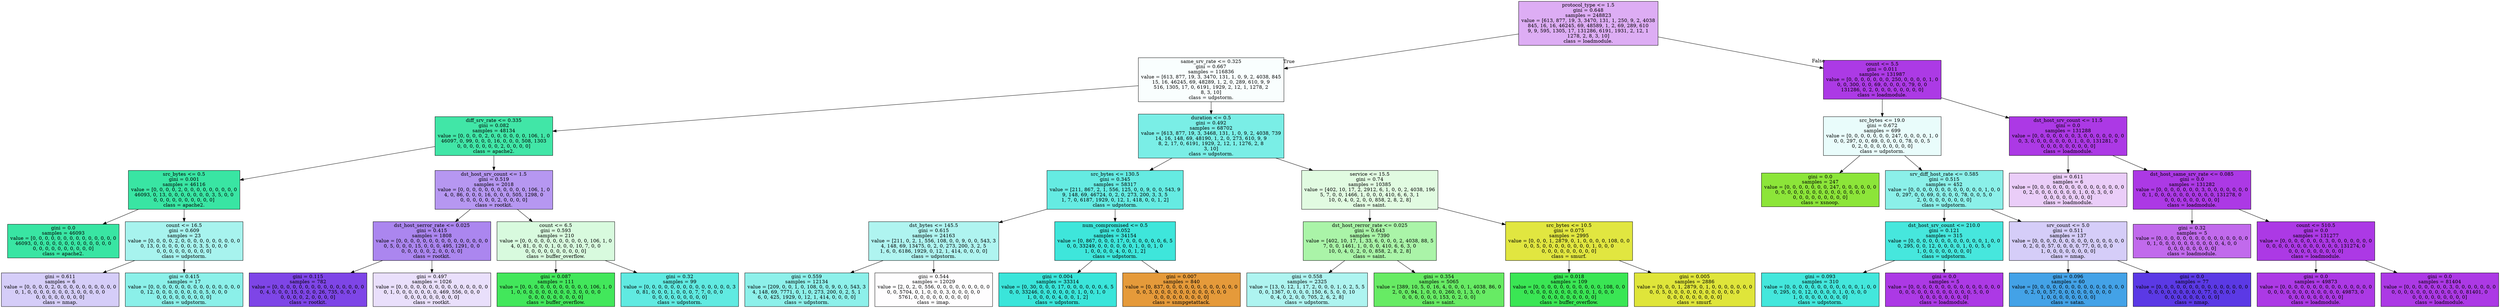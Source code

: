 digraph Tree {
node [shape=box, style="filled", color="black"] ;
0 [label="protocol_type <= 1.5\ngini = 0.648\nsamples = 248823\nvalue = [613, 877, 19, 3, 3470, 131, 1, 250, 9, 2, 4038\n845, 16, 16, 46245, 69, 48589, 1, 2, 69, 289, 610\n9, 9, 595, 1305, 17, 131286, 6191, 1931, 2, 12, 1\n1278, 2, 8, 3, 10]\nclass = loadmodule.", fillcolor="#ac39e569"] ;
1 [label="same_srv_rate <= 0.325\ngini = 0.667\nsamples = 116836\nvalue = [613, 877, 19, 3, 3470, 131, 1, 0, 9, 2, 4038, 845\n15, 16, 46245, 69, 48289, 1, 2, 0, 289, 610, 9, 9\n516, 1305, 17, 0, 6191, 1929, 2, 12, 1, 1278, 2\n8, 3, 10]\nclass = udpstorm.", fillcolor="#39e5da07"] ;
0 -> 1 [labeldistance=2.5, labelangle=45, headlabel="True"] ;
2 [label="diff_srv_rate <= 0.335\ngini = 0.082\nsamples = 48134\nvalue = [0, 0, 0, 0, 2, 0, 0, 0, 0, 0, 0, 106, 1, 0\n46097, 0, 99, 0, 0, 0, 16, 0, 0, 0, 508, 1303\n0, 0, 0, 0, 0, 0, 0, 2, 0, 0, 0, 0]\nclass = apache2.", fillcolor="#39e5a3f4"] ;
1 -> 2 ;
3 [label="src_bytes <= 0.5\ngini = 0.001\nsamples = 46116\nvalue = [0, 0, 0, 0, 2, 0, 0, 0, 0, 0, 0, 0, 0, 0\n46093, 0, 13, 0, 0, 0, 0, 0, 0, 0, 3, 5, 0, 0\n0, 0, 0, 0, 0, 0, 0, 0, 0, 0]\nclass = apache2.", fillcolor="#39e5a3ff"] ;
2 -> 3 ;
4 [label="gini = 0.0\nsamples = 46093\nvalue = [0, 0, 0, 0, 0, 0, 0, 0, 0, 0, 0, 0, 0, 0\n46093, 0, 0, 0, 0, 0, 0, 0, 0, 0, 0, 0, 0, 0\n0, 0, 0, 0, 0, 0, 0, 0, 0, 0]\nclass = apache2.", fillcolor="#39e5a3ff"] ;
3 -> 4 ;
5 [label="count <= 16.5\ngini = 0.609\nsamples = 23\nvalue = [0, 0, 0, 0, 2, 0, 0, 0, 0, 0, 0, 0, 0, 0, 0\n0, 13, 0, 0, 0, 0, 0, 0, 0, 3, 5, 0, 0, 0\n0, 0, 0, 0, 0, 0, 0, 0, 0]\nclass = udpstorm.", fillcolor="#39e5da71"] ;
3 -> 5 ;
6 [label="gini = 0.611\nsamples = 6\nvalue = [0, 0, 0, 0, 2, 0, 0, 0, 0, 0, 0, 0, 0, 0, 0\n0, 1, 0, 0, 0, 0, 0, 0, 0, 3, 0, 0, 0, 0, 0\n0, 0, 0, 0, 0, 0, 0, 0]\nclass = nmap.", fillcolor="#5b39e540"] ;
5 -> 6 ;
7 [label="gini = 0.415\nsamples = 17\nvalue = [0, 0, 0, 0, 0, 0, 0, 0, 0, 0, 0, 0, 0, 0, 0\n0, 12, 0, 0, 0, 0, 0, 0, 0, 0, 5, 0, 0, 0\n0, 0, 0, 0, 0, 0, 0, 0, 0]\nclass = udpstorm.", fillcolor="#39e5da95"] ;
5 -> 7 ;
8 [label="dst_host_srv_count <= 1.5\ngini = 0.519\nsamples = 2018\nvalue = [0, 0, 0, 0, 0, 0, 0, 0, 0, 0, 0, 106, 1, 0\n4, 0, 86, 0, 0, 0, 16, 0, 0, 0, 505, 1298, 0\n0, 0, 0, 0, 0, 0, 2, 0, 0, 0, 0]\nclass = rootkit.", fillcolor="#7539e586"] ;
2 -> 8 ;
9 [label="dst_host_serror_rate <= 0.025\ngini = 0.415\nsamples = 1808\nvalue = [0, 0, 0, 0, 0, 0, 0, 0, 0, 0, 0, 0, 0, 0, 0\n0, 5, 0, 0, 0, 15, 0, 0, 0, 495, 1291, 0, 0\n0, 0, 0, 0, 0, 2, 0, 0, 0, 0]\nclass = rootkit.", fillcolor="#7539e59b"] ;
8 -> 9 ;
10 [label="gini = 0.115\nsamples = 782\nvalue = [0, 0, 0, 0, 0, 0, 0, 0, 0, 0, 0, 0, 0, 0, 0\n0, 4, 0, 0, 0, 15, 0, 0, 0, 26, 735, 0, 0, 0\n0, 0, 0, 0, 2, 0, 0, 0, 0]\nclass = rootkit.", fillcolor="#7539e5ef"] ;
9 -> 10 ;
11 [label="gini = 0.497\nsamples = 1026\nvalue = [0, 0, 0, 0, 0, 0, 0, 0, 0, 0, 0, 0, 0, 0, 0\n0, 1, 0, 0, 0, 0, 0, 0, 0, 469, 556, 0, 0, 0\n0, 0, 0, 0, 0, 0, 0, 0, 0]\nclass = rootkit.", fillcolor="#7539e528"] ;
9 -> 11 ;
12 [label="count <= 6.5\ngini = 0.593\nsamples = 210\nvalue = [0, 0, 0, 0, 0, 0, 0, 0, 0, 0, 0, 106, 1, 0\n4, 0, 81, 0, 0, 0, 1, 0, 0, 0, 10, 7, 0, 0\n0, 0, 0, 0, 0, 0, 0, 0, 0, 0]\nclass = buffer_overflow.", fillcolor="#39e55331"] ;
8 -> 12 ;
13 [label="gini = 0.087\nsamples = 111\nvalue = [0, 0, 0, 0, 0, 0, 0, 0, 0, 0, 0, 106, 1, 0\n1, 0, 0, 0, 0, 0, 0, 0, 0, 0, 3, 0, 0, 0, 0\n0, 0, 0, 0, 0, 0, 0, 0, 0]\nclass = buffer_overflow.", fillcolor="#39e553f3"] ;
12 -> 13 ;
14 [label="gini = 0.32\nsamples = 99\nvalue = [0, 0, 0, 0, 0, 0, 0, 0, 0, 0, 0, 0, 0, 0, 3\n0, 81, 0, 0, 0, 1, 0, 0, 0, 7, 7, 0, 0, 0\n0, 0, 0, 0, 0, 0, 0, 0, 0]\nclass = udpstorm.", fillcolor="#39e5dacd"] ;
12 -> 14 ;
15 [label="duration <= 0.5\ngini = 0.492\nsamples = 68702\nvalue = [613, 877, 19, 3, 3468, 131, 1, 0, 9, 2, 4038, 739\n14, 16, 148, 69, 48190, 1, 2, 0, 273, 610, 9, 9\n8, 2, 17, 0, 6191, 1929, 2, 12, 1, 1276, 2, 8\n3, 10]\nclass = udpstorm.", fillcolor="#39e5daab"] ;
1 -> 15 ;
16 [label="src_bytes <= 130.5\ngini = 0.345\nsamples = 58317\nvalue = [211, 867, 2, 1, 556, 125, 0, 0, 9, 0, 0, 543, 9\n9, 148, 69, 46724, 0, 2, 0, 273, 200, 3, 3, 5\n1, 7, 0, 6187, 1929, 0, 12, 1, 418, 0, 0, 1, 2]\nclass = udpstorm.", fillcolor="#39e5dac6"] ;
15 -> 16 ;
17 [label="dst_bytes <= 145.5\ngini = 0.615\nsamples = 24163\nvalue = [211, 0, 2, 1, 556, 108, 0, 0, 9, 0, 0, 543, 3\n4, 148, 69, 13475, 0, 2, 0, 273, 200, 3, 2, 5\n1, 6, 0, 6186, 1929, 0, 12, 1, 414, 0, 0, 0, 0]\nclass = udpstorm.", fillcolor="#39e5da67"] ;
16 -> 17 ;
18 [label="gini = 0.559\nsamples = 12134\nvalue = [209, 0, 0, 1, 0, 108, 0, 0, 9, 0, 0, 543, 3\n4, 148, 69, 7771, 0, 1, 0, 273, 200, 0, 2, 5, 1\n6, 0, 425, 1929, 0, 12, 1, 414, 0, 0, 0, 0]\nclass = udpstorm.", fillcolor="#39e5da92"] ;
17 -> 18 ;
19 [label="gini = 0.544\nsamples = 12029\nvalue = [2, 0, 2, 0, 556, 0, 0, 0, 0, 0, 0, 0, 0, 0\n0, 0, 5704, 0, 1, 0, 0, 0, 3, 0, 0, 0, 0, 0\n5761, 0, 0, 0, 0, 0, 0, 0, 0, 0]\nclass = imap.", fillcolor="#c839e502"] ;
17 -> 19 ;
20 [label="num_compromised <= 0.5\ngini = 0.052\nsamples = 34154\nvalue = [0, 867, 0, 0, 0, 17, 0, 0, 0, 0, 0, 0, 6, 5\n0, 0, 33249, 0, 0, 0, 0, 0, 0, 1, 0, 0, 1, 0\n1, 0, 0, 0, 0, 4, 0, 0, 1, 2]\nclass = udpstorm.", fillcolor="#39e5daf8"] ;
16 -> 20 ;
21 [label="gini = 0.004\nsamples = 33314\nvalue = [0, 30, 0, 0, 0, 17, 0, 0, 0, 0, 0, 0, 6, 5\n0, 0, 33246, 0, 0, 0, 0, 0, 0, 1, 0, 0, 1, 0\n1, 0, 0, 0, 0, 4, 0, 0, 1, 2]\nclass = udpstorm.", fillcolor="#39e5dafe"] ;
20 -> 21 ;
22 [label="gini = 0.007\nsamples = 840\nvalue = [0, 837, 0, 0, 0, 0, 0, 0, 0, 0, 0, 0, 0, 0\n0, 0, 3, 0, 0, 0, 0, 0, 0, 0, 0, 0, 0, 0, 0\n0, 0, 0, 0, 0, 0, 0, 0, 0]\nclass = snmpgetattack.", fillcolor="#e59a39fe"] ;
20 -> 22 ;
23 [label="service <= 15.5\ngini = 0.74\nsamples = 10385\nvalue = [402, 10, 17, 2, 2912, 6, 1, 0, 0, 2, 4038, 196\n5, 7, 0, 0, 1466, 1, 0, 0, 0, 410, 6, 6, 3, 1\n10, 0, 4, 0, 2, 0, 0, 858, 2, 8, 2, 8]\nclass = saint.", fillcolor="#3ce53926"] ;
15 -> 23 ;
24 [label="dst_host_rerror_rate <= 0.025\ngini = 0.643\nsamples = 7390\nvalue = [402, 10, 17, 1, 33, 6, 0, 0, 0, 2, 4038, 88, 5\n7, 0, 0, 1461, 1, 0, 0, 0, 410, 6, 6, 3, 0\n10, 0, 4, 0, 2, 0, 0, 858, 2, 8, 2, 8]\nclass = saint.", fillcolor="#3ce5396f"] ;
23 -> 24 ;
25 [label="gini = 0.558\nsamples = 2325\nvalue = [13, 0, 12, 1, 17, 2, 0, 0, 0, 1, 0, 2, 5, 5\n0, 0, 1367, 0, 0, 0, 0, 150, 6, 5, 0, 0, 10\n0, 4, 0, 2, 0, 0, 705, 2, 6, 2, 8]\nclass = udpstorm.", fillcolor="#39e5da68"] ;
24 -> 25 ;
26 [label="gini = 0.354\nsamples = 5065\nvalue = [389, 10, 5, 0, 16, 4, 0, 0, 0, 1, 4038, 86, 0\n2, 0, 0, 94, 1, 0, 0, 0, 260, 0, 1, 3, 0, 0\n0, 0, 0, 0, 0, 0, 153, 0, 2, 0, 0]\nclass = saint.", fillcolor="#3ce539c7"] ;
24 -> 26 ;
27 [label="src_bytes <= 10.5\ngini = 0.075\nsamples = 2995\nvalue = [0, 0, 0, 1, 2879, 0, 1, 0, 0, 0, 0, 108, 0, 0\n0, 0, 5, 0, 0, 0, 0, 0, 0, 0, 0, 1, 0, 0, 0\n0, 0, 0, 0, 0, 0, 0, 0, 0]\nclass = smurf.", fillcolor="#dfe539f5"] ;
23 -> 27 ;
28 [label="gini = 0.018\nsamples = 109\nvalue = [0, 0, 0, 0, 0, 0, 0, 0, 0, 0, 0, 108, 0, 0\n0, 0, 0, 0, 0, 0, 0, 0, 0, 0, 0, 1, 0, 0, 0\n0, 0, 0, 0, 0, 0, 0, 0, 0]\nclass = buffer_overflow.", fillcolor="#39e553fd"] ;
27 -> 28 ;
29 [label="gini = 0.005\nsamples = 2886\nvalue = [0, 0, 0, 1, 2879, 0, 1, 0, 0, 0, 0, 0, 0, 0\n0, 0, 5, 0, 0, 0, 0, 0, 0, 0, 0, 0, 0, 0, 0\n0, 0, 0, 0, 0, 0, 0, 0, 0]\nclass = smurf.", fillcolor="#dfe539fe"] ;
27 -> 29 ;
30 [label="count <= 5.5\ngini = 0.011\nsamples = 131987\nvalue = [0, 0, 0, 0, 0, 0, 0, 250, 0, 0, 0, 0, 1, 0\n0, 0, 300, 0, 0, 69, 0, 0, 0, 0, 79, 0, 0\n131286, 0, 2, 0, 0, 0, 0, 0, 0, 0, 0]\nclass = loadmodule.", fillcolor="#ac39e5fe"] ;
0 -> 30 [labeldistance=2.5, labelangle=-45, headlabel="False"] ;
31 [label="src_bytes <= 19.0\ngini = 0.672\nsamples = 699\nvalue = [0, 0, 0, 0, 0, 0, 0, 247, 0, 0, 0, 0, 1, 0\n0, 0, 297, 0, 0, 69, 0, 0, 0, 0, 78, 0, 0, 5\n0, 2, 0, 0, 0, 0, 0, 0, 0, 0]\nclass = udpstorm.", fillcolor="#39e5da1c"] ;
30 -> 31 ;
32 [label="gini = 0.0\nsamples = 247\nvalue = [0, 0, 0, 0, 0, 0, 0, 247, 0, 0, 0, 0, 0, 0\n0, 0, 0, 0, 0, 0, 0, 0, 0, 0, 0, 0, 0, 0, 0\n0, 0, 0, 0, 0, 0, 0, 0, 0]\nclass = xsnoop.", fillcolor="#8ce539ff"] ;
31 -> 32 ;
33 [label="srv_diff_host_rate <= 0.585\ngini = 0.515\nsamples = 452\nvalue = [0, 0, 0, 0, 0, 0, 0, 0, 0, 0, 0, 0, 1, 0, 0\n0, 297, 0, 0, 69, 0, 0, 0, 0, 78, 0, 0, 5, 0\n2, 0, 0, 0, 0, 0, 0, 0, 0]\nclass = udpstorm.", fillcolor="#39e5da95"] ;
31 -> 33 ;
34 [label="dst_host_srv_count <= 210.0\ngini = 0.121\nsamples = 315\nvalue = [0, 0, 0, 0, 0, 0, 0, 0, 0, 0, 0, 0, 1, 0, 0\n0, 295, 0, 0, 12, 0, 0, 0, 0, 1, 0, 0, 5, 0\n1, 0, 0, 0, 0, 0, 0, 0, 0]\nclass = udpstorm.", fillcolor="#39e5daee"] ;
33 -> 34 ;
35 [label="gini = 0.093\nsamples = 310\nvalue = [0, 0, 0, 0, 0, 0, 0, 0, 0, 0, 0, 0, 1, 0, 0\n0, 295, 0, 0, 12, 0, 0, 0, 0, 1, 0, 0, 0, 0\n1, 0, 0, 0, 0, 0, 0, 0, 0]\nclass = udpstorm.", fillcolor="#39e5daf2"] ;
34 -> 35 ;
36 [label="gini = 0.0\nsamples = 5\nvalue = [0, 0, 0, 0, 0, 0, 0, 0, 0, 0, 0, 0, 0, 0, 0\n0, 0, 0, 0, 0, 0, 0, 0, 0, 0, 0, 0, 5, 0, 0\n0, 0, 0, 0, 0, 0, 0, 0]\nclass = loadmodule.", fillcolor="#ac39e5ff"] ;
34 -> 36 ;
37 [label="srv_count <= 5.0\ngini = 0.511\nsamples = 137\nvalue = [0, 0, 0, 0, 0, 0, 0, 0, 0, 0, 0, 0, 0, 0, 0\n0, 2, 0, 0, 57, 0, 0, 0, 0, 77, 0, 0, 0, 0\n1, 0, 0, 0, 0, 0, 0, 0, 0]\nclass = nmap.", fillcolor="#5b39e540"] ;
33 -> 37 ;
38 [label="gini = 0.096\nsamples = 60\nvalue = [0, 0, 0, 0, 0, 0, 0, 0, 0, 0, 0, 0, 0, 0, 0\n0, 2, 0, 0, 57, 0, 0, 0, 0, 0, 0, 0, 0, 0\n1, 0, 0, 0, 0, 0, 0, 0, 0]\nclass = satan.", fillcolor="#399de5f2"] ;
37 -> 38 ;
39 [label="gini = 0.0\nsamples = 77\nvalue = [0, 0, 0, 0, 0, 0, 0, 0, 0, 0, 0, 0, 0, 0, 0\n0, 0, 0, 0, 0, 0, 0, 0, 0, 77, 0, 0, 0, 0\n0, 0, 0, 0, 0, 0, 0, 0, 0]\nclass = nmap.", fillcolor="#5b39e5ff"] ;
37 -> 39 ;
40 [label="dst_host_srv_count <= 11.5\ngini = 0.0\nsamples = 131288\nvalue = [0, 0, 0, 0, 0, 0, 0, 3, 0, 0, 0, 0, 0, 0, 0\n0, 3, 0, 0, 0, 0, 0, 0, 0, 1, 0, 0, 131281, 0\n0, 0, 0, 0, 0, 0, 0, 0, 0]\nclass = loadmodule.", fillcolor="#ac39e5ff"] ;
30 -> 40 ;
41 [label="gini = 0.611\nsamples = 6\nvalue = [0, 0, 0, 0, 0, 0, 0, 0, 0, 0, 0, 0, 0, 0, 0\n0, 2, 0, 0, 0, 0, 0, 0, 0, 1, 0, 0, 3, 0, 0\n0, 0, 0, 0, 0, 0, 0, 0]\nclass = loadmodule.", fillcolor="#ac39e540"] ;
40 -> 41 ;
42 [label="dst_host_same_srv_rate <= 0.085\ngini = 0.0\nsamples = 131282\nvalue = [0, 0, 0, 0, 0, 0, 0, 3, 0, 0, 0, 0, 0, 0, 0\n0, 1, 0, 0, 0, 0, 0, 0, 0, 0, 0, 0, 131278, 0\n0, 0, 0, 0, 0, 0, 0, 0, 0]\nclass = loadmodule.", fillcolor="#ac39e5ff"] ;
40 -> 42 ;
43 [label="gini = 0.32\nsamples = 5\nvalue = [0, 0, 0, 0, 0, 0, 0, 0, 0, 0, 0, 0, 0, 0, 0\n0, 1, 0, 0, 0, 0, 0, 0, 0, 0, 0, 0, 4, 0, 0\n0, 0, 0, 0, 0, 0, 0, 0]\nclass = loadmodule.", fillcolor="#ac39e5bf"] ;
42 -> 43 ;
44 [label="count <= 510.5\ngini = 0.0\nsamples = 131277\nvalue = [0, 0, 0, 0, 0, 0, 0, 3, 0, 0, 0, 0, 0, 0, 0\n0, 0, 0, 0, 0, 0, 0, 0, 0, 0, 0, 0, 131274, 0\n0, 0, 0, 0, 0, 0, 0, 0, 0]\nclass = loadmodule.", fillcolor="#ac39e5ff"] ;
42 -> 44 ;
45 [label="gini = 0.0\nsamples = 49873\nvalue = [0, 0, 0, 0, 0, 0, 0, 0, 0, 0, 0, 0, 0, 0, 0\n0, 0, 0, 0, 0, 0, 0, 0, 0, 0, 0, 0, 49873, 0\n0, 0, 0, 0, 0, 0, 0, 0, 0]\nclass = loadmodule.", fillcolor="#ac39e5ff"] ;
44 -> 45 ;
46 [label="gini = 0.0\nsamples = 81404\nvalue = [0, 0, 0, 0, 0, 0, 0, 3, 0, 0, 0, 0, 0, 0, 0\n0, 0, 0, 0, 0, 0, 0, 0, 0, 0, 0, 0, 81401, 0\n0, 0, 0, 0, 0, 0, 0, 0, 0]\nclass = loadmodule.", fillcolor="#ac39e5ff"] ;
44 -> 46 ;
}